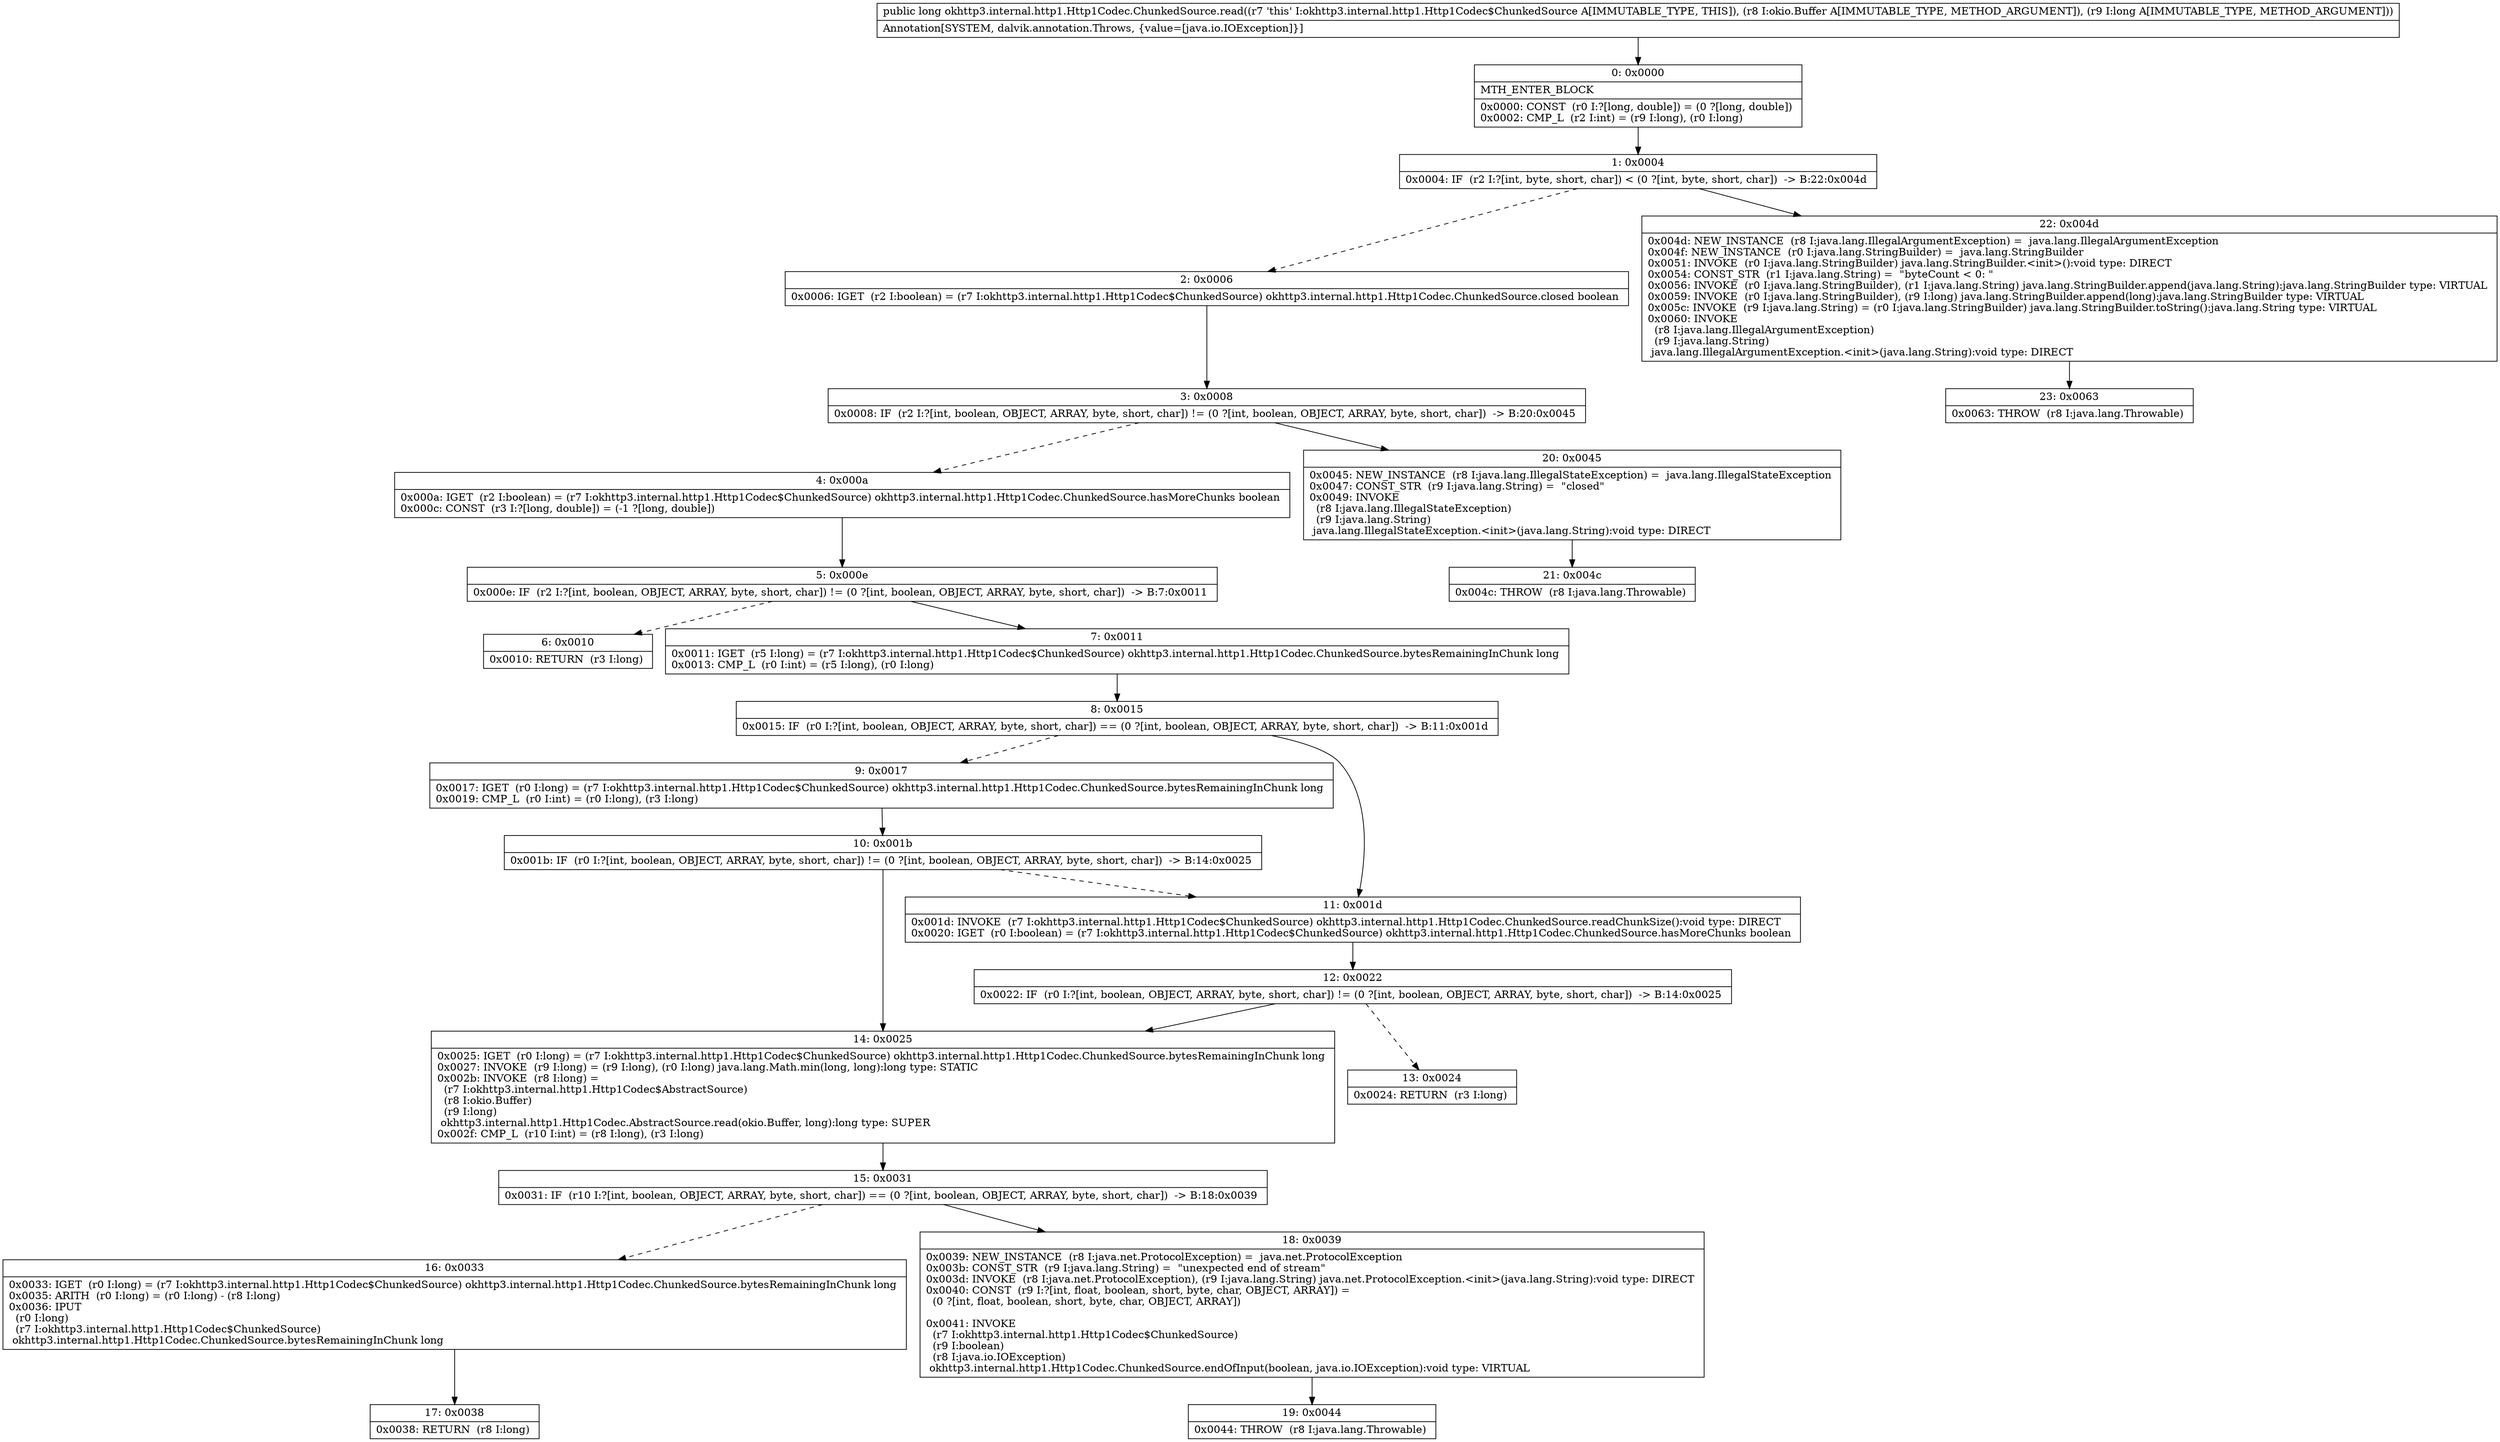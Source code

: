 digraph "CFG forokhttp3.internal.http1.Http1Codec.ChunkedSource.read(Lokio\/Buffer;J)J" {
Node_0 [shape=record,label="{0\:\ 0x0000|MTH_ENTER_BLOCK\l|0x0000: CONST  (r0 I:?[long, double]) = (0 ?[long, double]) \l0x0002: CMP_L  (r2 I:int) = (r9 I:long), (r0 I:long) \l}"];
Node_1 [shape=record,label="{1\:\ 0x0004|0x0004: IF  (r2 I:?[int, byte, short, char]) \< (0 ?[int, byte, short, char])  \-\> B:22:0x004d \l}"];
Node_2 [shape=record,label="{2\:\ 0x0006|0x0006: IGET  (r2 I:boolean) = (r7 I:okhttp3.internal.http1.Http1Codec$ChunkedSource) okhttp3.internal.http1.Http1Codec.ChunkedSource.closed boolean \l}"];
Node_3 [shape=record,label="{3\:\ 0x0008|0x0008: IF  (r2 I:?[int, boolean, OBJECT, ARRAY, byte, short, char]) != (0 ?[int, boolean, OBJECT, ARRAY, byte, short, char])  \-\> B:20:0x0045 \l}"];
Node_4 [shape=record,label="{4\:\ 0x000a|0x000a: IGET  (r2 I:boolean) = (r7 I:okhttp3.internal.http1.Http1Codec$ChunkedSource) okhttp3.internal.http1.Http1Codec.ChunkedSource.hasMoreChunks boolean \l0x000c: CONST  (r3 I:?[long, double]) = (\-1 ?[long, double]) \l}"];
Node_5 [shape=record,label="{5\:\ 0x000e|0x000e: IF  (r2 I:?[int, boolean, OBJECT, ARRAY, byte, short, char]) != (0 ?[int, boolean, OBJECT, ARRAY, byte, short, char])  \-\> B:7:0x0011 \l}"];
Node_6 [shape=record,label="{6\:\ 0x0010|0x0010: RETURN  (r3 I:long) \l}"];
Node_7 [shape=record,label="{7\:\ 0x0011|0x0011: IGET  (r5 I:long) = (r7 I:okhttp3.internal.http1.Http1Codec$ChunkedSource) okhttp3.internal.http1.Http1Codec.ChunkedSource.bytesRemainingInChunk long \l0x0013: CMP_L  (r0 I:int) = (r5 I:long), (r0 I:long) \l}"];
Node_8 [shape=record,label="{8\:\ 0x0015|0x0015: IF  (r0 I:?[int, boolean, OBJECT, ARRAY, byte, short, char]) == (0 ?[int, boolean, OBJECT, ARRAY, byte, short, char])  \-\> B:11:0x001d \l}"];
Node_9 [shape=record,label="{9\:\ 0x0017|0x0017: IGET  (r0 I:long) = (r7 I:okhttp3.internal.http1.Http1Codec$ChunkedSource) okhttp3.internal.http1.Http1Codec.ChunkedSource.bytesRemainingInChunk long \l0x0019: CMP_L  (r0 I:int) = (r0 I:long), (r3 I:long) \l}"];
Node_10 [shape=record,label="{10\:\ 0x001b|0x001b: IF  (r0 I:?[int, boolean, OBJECT, ARRAY, byte, short, char]) != (0 ?[int, boolean, OBJECT, ARRAY, byte, short, char])  \-\> B:14:0x0025 \l}"];
Node_11 [shape=record,label="{11\:\ 0x001d|0x001d: INVOKE  (r7 I:okhttp3.internal.http1.Http1Codec$ChunkedSource) okhttp3.internal.http1.Http1Codec.ChunkedSource.readChunkSize():void type: DIRECT \l0x0020: IGET  (r0 I:boolean) = (r7 I:okhttp3.internal.http1.Http1Codec$ChunkedSource) okhttp3.internal.http1.Http1Codec.ChunkedSource.hasMoreChunks boolean \l}"];
Node_12 [shape=record,label="{12\:\ 0x0022|0x0022: IF  (r0 I:?[int, boolean, OBJECT, ARRAY, byte, short, char]) != (0 ?[int, boolean, OBJECT, ARRAY, byte, short, char])  \-\> B:14:0x0025 \l}"];
Node_13 [shape=record,label="{13\:\ 0x0024|0x0024: RETURN  (r3 I:long) \l}"];
Node_14 [shape=record,label="{14\:\ 0x0025|0x0025: IGET  (r0 I:long) = (r7 I:okhttp3.internal.http1.Http1Codec$ChunkedSource) okhttp3.internal.http1.Http1Codec.ChunkedSource.bytesRemainingInChunk long \l0x0027: INVOKE  (r9 I:long) = (r9 I:long), (r0 I:long) java.lang.Math.min(long, long):long type: STATIC \l0x002b: INVOKE  (r8 I:long) = \l  (r7 I:okhttp3.internal.http1.Http1Codec$AbstractSource)\l  (r8 I:okio.Buffer)\l  (r9 I:long)\l okhttp3.internal.http1.Http1Codec.AbstractSource.read(okio.Buffer, long):long type: SUPER \l0x002f: CMP_L  (r10 I:int) = (r8 I:long), (r3 I:long) \l}"];
Node_15 [shape=record,label="{15\:\ 0x0031|0x0031: IF  (r10 I:?[int, boolean, OBJECT, ARRAY, byte, short, char]) == (0 ?[int, boolean, OBJECT, ARRAY, byte, short, char])  \-\> B:18:0x0039 \l}"];
Node_16 [shape=record,label="{16\:\ 0x0033|0x0033: IGET  (r0 I:long) = (r7 I:okhttp3.internal.http1.Http1Codec$ChunkedSource) okhttp3.internal.http1.Http1Codec.ChunkedSource.bytesRemainingInChunk long \l0x0035: ARITH  (r0 I:long) = (r0 I:long) \- (r8 I:long) \l0x0036: IPUT  \l  (r0 I:long)\l  (r7 I:okhttp3.internal.http1.Http1Codec$ChunkedSource)\l okhttp3.internal.http1.Http1Codec.ChunkedSource.bytesRemainingInChunk long \l}"];
Node_17 [shape=record,label="{17\:\ 0x0038|0x0038: RETURN  (r8 I:long) \l}"];
Node_18 [shape=record,label="{18\:\ 0x0039|0x0039: NEW_INSTANCE  (r8 I:java.net.ProtocolException) =  java.net.ProtocolException \l0x003b: CONST_STR  (r9 I:java.lang.String) =  \"unexpected end of stream\" \l0x003d: INVOKE  (r8 I:java.net.ProtocolException), (r9 I:java.lang.String) java.net.ProtocolException.\<init\>(java.lang.String):void type: DIRECT \l0x0040: CONST  (r9 I:?[int, float, boolean, short, byte, char, OBJECT, ARRAY]) = \l  (0 ?[int, float, boolean, short, byte, char, OBJECT, ARRAY])\l \l0x0041: INVOKE  \l  (r7 I:okhttp3.internal.http1.Http1Codec$ChunkedSource)\l  (r9 I:boolean)\l  (r8 I:java.io.IOException)\l okhttp3.internal.http1.Http1Codec.ChunkedSource.endOfInput(boolean, java.io.IOException):void type: VIRTUAL \l}"];
Node_19 [shape=record,label="{19\:\ 0x0044|0x0044: THROW  (r8 I:java.lang.Throwable) \l}"];
Node_20 [shape=record,label="{20\:\ 0x0045|0x0045: NEW_INSTANCE  (r8 I:java.lang.IllegalStateException) =  java.lang.IllegalStateException \l0x0047: CONST_STR  (r9 I:java.lang.String) =  \"closed\" \l0x0049: INVOKE  \l  (r8 I:java.lang.IllegalStateException)\l  (r9 I:java.lang.String)\l java.lang.IllegalStateException.\<init\>(java.lang.String):void type: DIRECT \l}"];
Node_21 [shape=record,label="{21\:\ 0x004c|0x004c: THROW  (r8 I:java.lang.Throwable) \l}"];
Node_22 [shape=record,label="{22\:\ 0x004d|0x004d: NEW_INSTANCE  (r8 I:java.lang.IllegalArgumentException) =  java.lang.IllegalArgumentException \l0x004f: NEW_INSTANCE  (r0 I:java.lang.StringBuilder) =  java.lang.StringBuilder \l0x0051: INVOKE  (r0 I:java.lang.StringBuilder) java.lang.StringBuilder.\<init\>():void type: DIRECT \l0x0054: CONST_STR  (r1 I:java.lang.String) =  \"byteCount \< 0: \" \l0x0056: INVOKE  (r0 I:java.lang.StringBuilder), (r1 I:java.lang.String) java.lang.StringBuilder.append(java.lang.String):java.lang.StringBuilder type: VIRTUAL \l0x0059: INVOKE  (r0 I:java.lang.StringBuilder), (r9 I:long) java.lang.StringBuilder.append(long):java.lang.StringBuilder type: VIRTUAL \l0x005c: INVOKE  (r9 I:java.lang.String) = (r0 I:java.lang.StringBuilder) java.lang.StringBuilder.toString():java.lang.String type: VIRTUAL \l0x0060: INVOKE  \l  (r8 I:java.lang.IllegalArgumentException)\l  (r9 I:java.lang.String)\l java.lang.IllegalArgumentException.\<init\>(java.lang.String):void type: DIRECT \l}"];
Node_23 [shape=record,label="{23\:\ 0x0063|0x0063: THROW  (r8 I:java.lang.Throwable) \l}"];
MethodNode[shape=record,label="{public long okhttp3.internal.http1.Http1Codec.ChunkedSource.read((r7 'this' I:okhttp3.internal.http1.Http1Codec$ChunkedSource A[IMMUTABLE_TYPE, THIS]), (r8 I:okio.Buffer A[IMMUTABLE_TYPE, METHOD_ARGUMENT]), (r9 I:long A[IMMUTABLE_TYPE, METHOD_ARGUMENT]))  | Annotation[SYSTEM, dalvik.annotation.Throws, \{value=[java.io.IOException]\}]\l}"];
MethodNode -> Node_0;
Node_0 -> Node_1;
Node_1 -> Node_2[style=dashed];
Node_1 -> Node_22;
Node_2 -> Node_3;
Node_3 -> Node_4[style=dashed];
Node_3 -> Node_20;
Node_4 -> Node_5;
Node_5 -> Node_6[style=dashed];
Node_5 -> Node_7;
Node_7 -> Node_8;
Node_8 -> Node_9[style=dashed];
Node_8 -> Node_11;
Node_9 -> Node_10;
Node_10 -> Node_11[style=dashed];
Node_10 -> Node_14;
Node_11 -> Node_12;
Node_12 -> Node_13[style=dashed];
Node_12 -> Node_14;
Node_14 -> Node_15;
Node_15 -> Node_16[style=dashed];
Node_15 -> Node_18;
Node_16 -> Node_17;
Node_18 -> Node_19;
Node_20 -> Node_21;
Node_22 -> Node_23;
}

